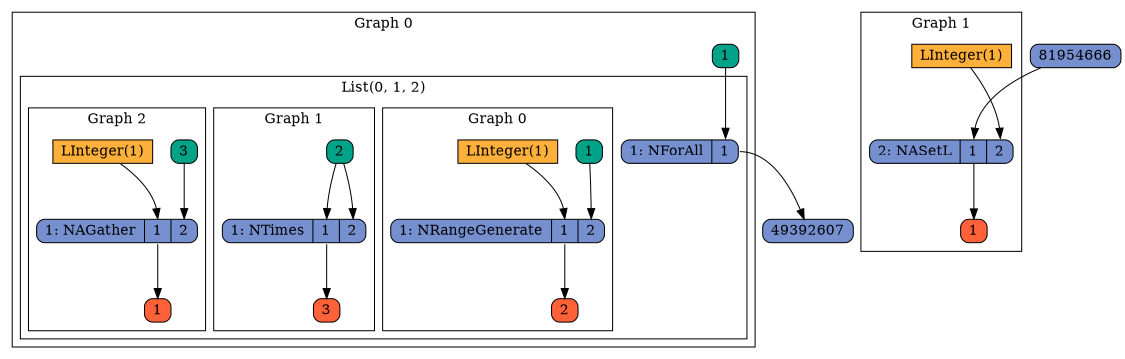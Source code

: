 digraph G {
	 compound=true;
 	 node [fillcolor="#7690CF", style="rounded,filled",shape=record, height=0.2, width=0.2];
 	 ranksep=.75; size = "7.5,7.5"; 
	 subgraph clusterGraph49390607 { 
 	 label="Graph 0" 
	 subgraph clusterCNode87093682 { 
 		 label="List(0, 1, 2)"; 
 		 87093682 [label="1: NForAll|<1>1"]; 
 		 subgraph clusterGraph6144750 { 
 		 label="Graph 0" 
		 14547795 [label="1: NRangeGenerate|<1>1 |<2>2"];
		 48393487 [label="LInteger(1)", fillcolor="#FFB03B", style="filled"];
		 6145750 [label="<1>1", fillcolor="#00A388"]
		 6146750 [label="<2>2", fillcolor="#FF6138"]
		 }
		 subgraph clusterGraph88214715 { 
 		 label="Graph 1" 
		 12950979 [label="1: NTimes|<1>1 |<2>2"];
		 88215715 [label="<2>2", fillcolor="#00A388"]
		 88216715 [label="<3>3", fillcolor="#FF6138"]
		 }
		 subgraph clusterGraph10759502 { 
 		 label="Graph 2" 
		 11654785 [label="1: NAGather|<1>1 |<2>2"];
		 77948727 [label="LInteger(1)", fillcolor="#FFB03B", style="filled"];
		 10760502 [label="<3>3", fillcolor="#00A388"]
		 10761502 [label="<1>1", fillcolor="#FF6138"]
		 }
 	 }
 	 49391607 [label="<1>1", fillcolor="#00A388"]
	 }
	 subgraph clusterGraph81953666 { 
 	 label="Graph 1" 
	 15496787 [label="2: NASetL|<1>1 |<2>2"];
	 56280116 [label="LInteger(1)", fillcolor="#FFB03B", style="filled"];
	 81955666 [label="<1>1", fillcolor="#FF6138"]
	 }
	 49391607:1->87093682:1;
	 87093682:1->49392607:1;
	 48393487->14547795:1;
	 6145750:1->14547795:2;
	 14547795:1->6146750:2;
	 88215715:2->12950979:1;
	 88215715:2->12950979:2;
	 12950979:1->88216715:3;
	 77948727->11654785:1;
	 10760502:3->11654785:2;
	 11654785:1->10761502:1;
	 81954666:1->15496787:1;
	 56280116->15496787:2;
	 15496787:1->81955666:1;
}